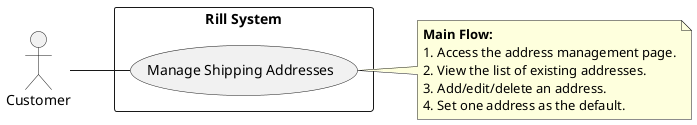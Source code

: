 @startuml
left to right direction

actor Customer

rectangle "Rill System" {
  usecase "Manage Shipping Addresses" as UC3
}

note right of UC3
  **Main Flow:**
  1. Access the address management page.
  2. View the list of existing addresses.
  3. Add/edit/delete an address.
  4. Set one address as the default.
end note

Customer -- UC3
@enduml
